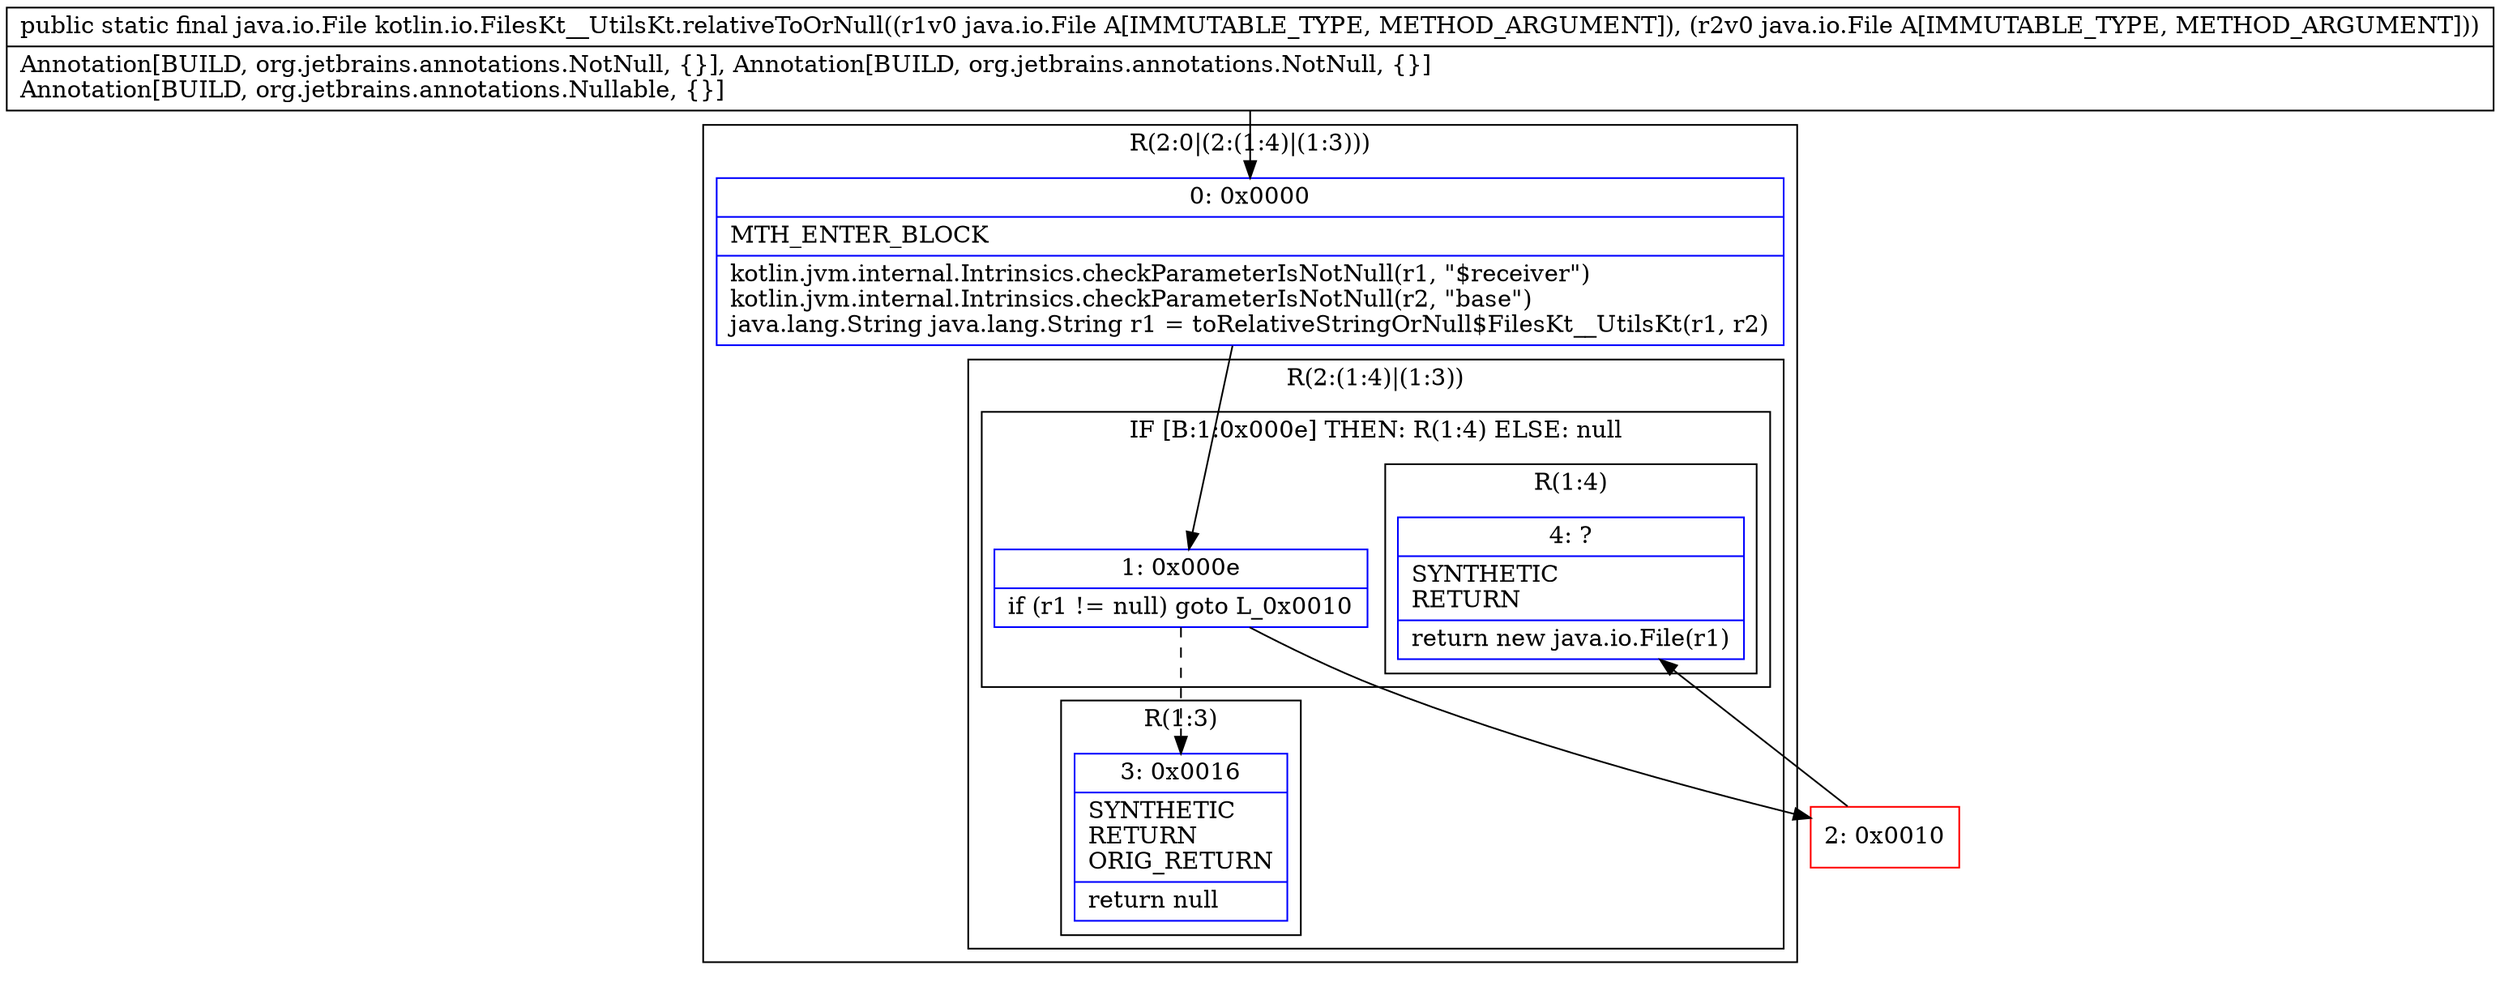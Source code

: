 digraph "CFG forkotlin.io.FilesKt__UtilsKt.relativeToOrNull(Ljava\/io\/File;Ljava\/io\/File;)Ljava\/io\/File;" {
subgraph cluster_Region_799564946 {
label = "R(2:0|(2:(1:4)|(1:3)))";
node [shape=record,color=blue];
Node_0 [shape=record,label="{0\:\ 0x0000|MTH_ENTER_BLOCK\l|kotlin.jvm.internal.Intrinsics.checkParameterIsNotNull(r1, \"$receiver\")\lkotlin.jvm.internal.Intrinsics.checkParameterIsNotNull(r2, \"base\")\ljava.lang.String java.lang.String r1 = toRelativeStringOrNull$FilesKt__UtilsKt(r1, r2)\l}"];
subgraph cluster_Region_1743029195 {
label = "R(2:(1:4)|(1:3))";
node [shape=record,color=blue];
subgraph cluster_IfRegion_130401898 {
label = "IF [B:1:0x000e] THEN: R(1:4) ELSE: null";
node [shape=record,color=blue];
Node_1 [shape=record,label="{1\:\ 0x000e|if (r1 != null) goto L_0x0010\l}"];
subgraph cluster_Region_681776998 {
label = "R(1:4)";
node [shape=record,color=blue];
Node_4 [shape=record,label="{4\:\ ?|SYNTHETIC\lRETURN\l|return new java.io.File(r1)\l}"];
}
}
subgraph cluster_Region_662797442 {
label = "R(1:3)";
node [shape=record,color=blue];
Node_3 [shape=record,label="{3\:\ 0x0016|SYNTHETIC\lRETURN\lORIG_RETURN\l|return null\l}"];
}
}
}
Node_2 [shape=record,color=red,label="{2\:\ 0x0010}"];
MethodNode[shape=record,label="{public static final java.io.File kotlin.io.FilesKt__UtilsKt.relativeToOrNull((r1v0 java.io.File A[IMMUTABLE_TYPE, METHOD_ARGUMENT]), (r2v0 java.io.File A[IMMUTABLE_TYPE, METHOD_ARGUMENT]))  | Annotation[BUILD, org.jetbrains.annotations.NotNull, \{\}], Annotation[BUILD, org.jetbrains.annotations.NotNull, \{\}]\lAnnotation[BUILD, org.jetbrains.annotations.Nullable, \{\}]\l}"];
MethodNode -> Node_0;
Node_0 -> Node_1;
Node_1 -> Node_2;
Node_1 -> Node_3[style=dashed];
Node_2 -> Node_4;
}

